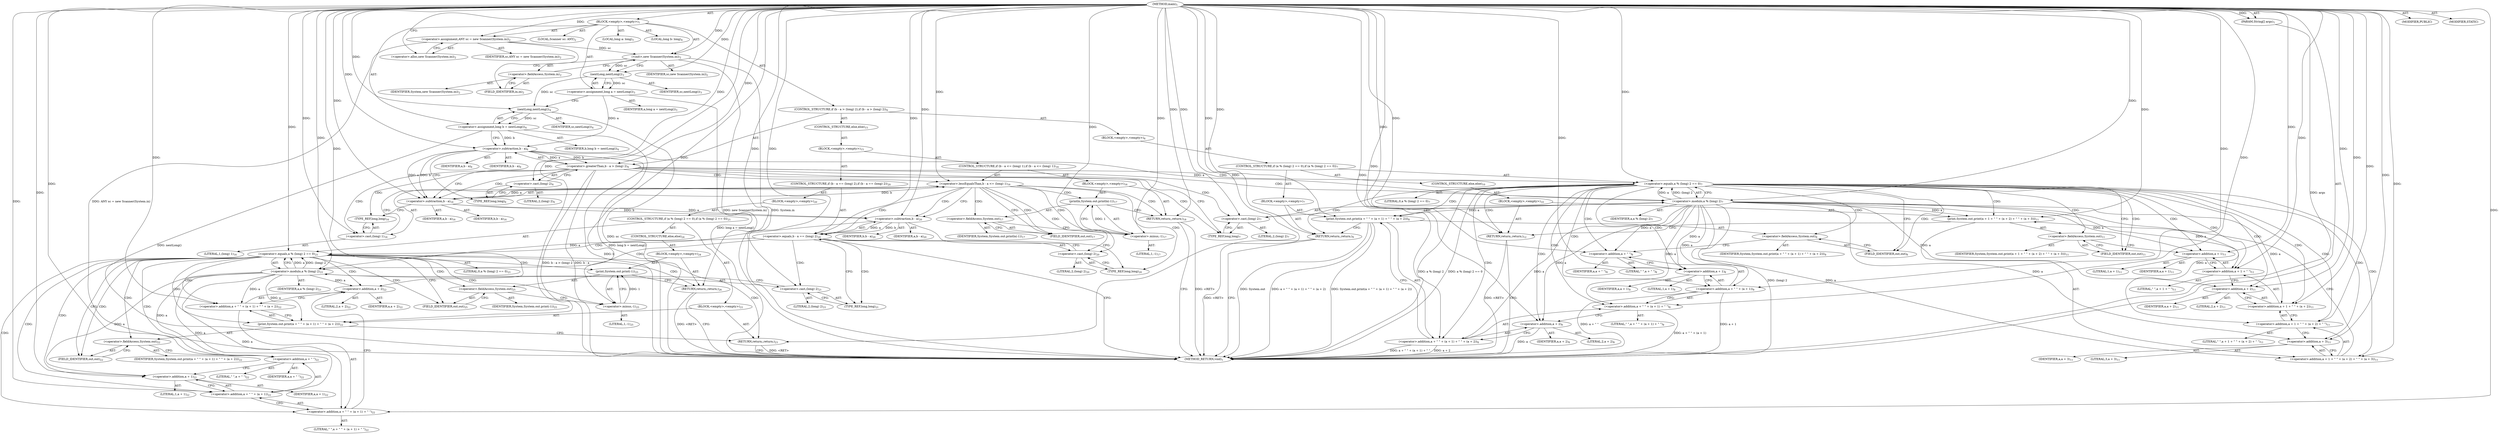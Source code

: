 digraph "main" {  
"19" [label = <(METHOD,main)<SUB>1</SUB>> ]
"20" [label = <(PARAM,String[] args)<SUB>1</SUB>> ]
"21" [label = <(BLOCK,&lt;empty&gt;,&lt;empty&gt;)<SUB>1</SUB>> ]
"4" [label = <(LOCAL,Scanner sc: ANY)<SUB>2</SUB>> ]
"22" [label = <(&lt;operator&gt;.assignment,ANY sc = new Scanner(System.in))<SUB>2</SUB>> ]
"23" [label = <(IDENTIFIER,sc,ANY sc = new Scanner(System.in))<SUB>2</SUB>> ]
"24" [label = <(&lt;operator&gt;.alloc,new Scanner(System.in))<SUB>2</SUB>> ]
"25" [label = <(&lt;init&gt;,new Scanner(System.in))<SUB>2</SUB>> ]
"3" [label = <(IDENTIFIER,sc,new Scanner(System.in))<SUB>2</SUB>> ]
"26" [label = <(&lt;operator&gt;.fieldAccess,System.in)<SUB>2</SUB>> ]
"27" [label = <(IDENTIFIER,System,new Scanner(System.in))<SUB>2</SUB>> ]
"28" [label = <(FIELD_IDENTIFIER,in,in)<SUB>2</SUB>> ]
"29" [label = <(LOCAL,long a: long)<SUB>3</SUB>> ]
"30" [label = <(&lt;operator&gt;.assignment,long a = nextLong())<SUB>3</SUB>> ]
"31" [label = <(IDENTIFIER,a,long a = nextLong())<SUB>3</SUB>> ]
"32" [label = <(nextLong,nextLong())<SUB>3</SUB>> ]
"33" [label = <(IDENTIFIER,sc,nextLong())<SUB>3</SUB>> ]
"34" [label = <(LOCAL,long b: long)<SUB>4</SUB>> ]
"35" [label = <(&lt;operator&gt;.assignment,long b = nextLong())<SUB>4</SUB>> ]
"36" [label = <(IDENTIFIER,b,long b = nextLong())<SUB>4</SUB>> ]
"37" [label = <(nextLong,nextLong())<SUB>4</SUB>> ]
"38" [label = <(IDENTIFIER,sc,nextLong())<SUB>4</SUB>> ]
"39" [label = <(CONTROL_STRUCTURE,if (b - a &gt; (long) 2),if (b - a &gt; (long) 2))<SUB>6</SUB>> ]
"40" [label = <(&lt;operator&gt;.greaterThan,b - a &gt; (long) 2)<SUB>6</SUB>> ]
"41" [label = <(&lt;operator&gt;.subtraction,b - a)<SUB>6</SUB>> ]
"42" [label = <(IDENTIFIER,b,b - a)<SUB>6</SUB>> ]
"43" [label = <(IDENTIFIER,a,b - a)<SUB>6</SUB>> ]
"44" [label = <(&lt;operator&gt;.cast,(long) 2)<SUB>6</SUB>> ]
"45" [label = <(TYPE_REF,long,long)<SUB>6</SUB>> ]
"46" [label = <(LITERAL,2,(long) 2)<SUB>6</SUB>> ]
"47" [label = <(BLOCK,&lt;empty&gt;,&lt;empty&gt;)<SUB>6</SUB>> ]
"48" [label = <(CONTROL_STRUCTURE,if (a % (long) 2 == 0),if (a % (long) 2 == 0))<SUB>7</SUB>> ]
"49" [label = <(&lt;operator&gt;.equals,a % (long) 2 == 0)<SUB>7</SUB>> ]
"50" [label = <(&lt;operator&gt;.modulo,a % (long) 2)<SUB>7</SUB>> ]
"51" [label = <(IDENTIFIER,a,a % (long) 2)<SUB>7</SUB>> ]
"52" [label = <(&lt;operator&gt;.cast,(long) 2)<SUB>7</SUB>> ]
"53" [label = <(TYPE_REF,long,long)<SUB>7</SUB>> ]
"54" [label = <(LITERAL,2,(long) 2)<SUB>7</SUB>> ]
"55" [label = <(LITERAL,0,a % (long) 2 == 0)<SUB>7</SUB>> ]
"56" [label = <(BLOCK,&lt;empty&gt;,&lt;empty&gt;)<SUB>7</SUB>> ]
"57" [label = <(print,System.out.print(a + &quot; &quot; + (a + 1) + &quot; &quot; + (a + 2)))<SUB>8</SUB>> ]
"58" [label = <(&lt;operator&gt;.fieldAccess,System.out)<SUB>8</SUB>> ]
"59" [label = <(IDENTIFIER,System,System.out.print(a + &quot; &quot; + (a + 1) + &quot; &quot; + (a + 2)))<SUB>8</SUB>> ]
"60" [label = <(FIELD_IDENTIFIER,out,out)<SUB>8</SUB>> ]
"61" [label = <(&lt;operator&gt;.addition,a + &quot; &quot; + (a + 1) + &quot; &quot; + (a + 2))<SUB>8</SUB>> ]
"62" [label = <(&lt;operator&gt;.addition,a + &quot; &quot; + (a + 1) + &quot; &quot;)<SUB>8</SUB>> ]
"63" [label = <(&lt;operator&gt;.addition,a + &quot; &quot; + (a + 1))<SUB>8</SUB>> ]
"64" [label = <(&lt;operator&gt;.addition,a + &quot; &quot;)<SUB>8</SUB>> ]
"65" [label = <(IDENTIFIER,a,a + &quot; &quot;)<SUB>8</SUB>> ]
"66" [label = <(LITERAL,&quot; &quot;,a + &quot; &quot;)<SUB>8</SUB>> ]
"67" [label = <(&lt;operator&gt;.addition,a + 1)<SUB>8</SUB>> ]
"68" [label = <(IDENTIFIER,a,a + 1)<SUB>8</SUB>> ]
"69" [label = <(LITERAL,1,a + 1)<SUB>8</SUB>> ]
"70" [label = <(LITERAL,&quot; &quot;,a + &quot; &quot; + (a + 1) + &quot; &quot;)<SUB>8</SUB>> ]
"71" [label = <(&lt;operator&gt;.addition,a + 2)<SUB>8</SUB>> ]
"72" [label = <(IDENTIFIER,a,a + 2)<SUB>8</SUB>> ]
"73" [label = <(LITERAL,2,a + 2)<SUB>8</SUB>> ]
"74" [label = <(RETURN,return;,return;)<SUB>9</SUB>> ]
"75" [label = <(CONTROL_STRUCTURE,else,else)<SUB>10</SUB>> ]
"76" [label = <(BLOCK,&lt;empty&gt;,&lt;empty&gt;)<SUB>10</SUB>> ]
"77" [label = <(print,System.out.print(a + 1 + &quot; &quot; + (a + 2) + &quot; &quot; + (a + 3)))<SUB>11</SUB>> ]
"78" [label = <(&lt;operator&gt;.fieldAccess,System.out)<SUB>11</SUB>> ]
"79" [label = <(IDENTIFIER,System,System.out.print(a + 1 + &quot; &quot; + (a + 2) + &quot; &quot; + (a + 3)))<SUB>11</SUB>> ]
"80" [label = <(FIELD_IDENTIFIER,out,out)<SUB>11</SUB>> ]
"81" [label = <(&lt;operator&gt;.addition,a + 1 + &quot; &quot; + (a + 2) + &quot; &quot; + (a + 3))<SUB>11</SUB>> ]
"82" [label = <(&lt;operator&gt;.addition,a + 1 + &quot; &quot; + (a + 2) + &quot; &quot;)<SUB>11</SUB>> ]
"83" [label = <(&lt;operator&gt;.addition,a + 1 + &quot; &quot; + (a + 2))<SUB>11</SUB>> ]
"84" [label = <(&lt;operator&gt;.addition,a + 1 + &quot; &quot;)<SUB>11</SUB>> ]
"85" [label = <(&lt;operator&gt;.addition,a + 1)<SUB>11</SUB>> ]
"86" [label = <(IDENTIFIER,a,a + 1)<SUB>11</SUB>> ]
"87" [label = <(LITERAL,1,a + 1)<SUB>11</SUB>> ]
"88" [label = <(LITERAL,&quot; &quot;,a + 1 + &quot; &quot;)<SUB>11</SUB>> ]
"89" [label = <(&lt;operator&gt;.addition,a + 2)<SUB>11</SUB>> ]
"90" [label = <(IDENTIFIER,a,a + 2)<SUB>11</SUB>> ]
"91" [label = <(LITERAL,2,a + 2)<SUB>11</SUB>> ]
"92" [label = <(LITERAL,&quot; &quot;,a + 1 + &quot; &quot; + (a + 2) + &quot; &quot;)<SUB>11</SUB>> ]
"93" [label = <(&lt;operator&gt;.addition,a + 3)<SUB>11</SUB>> ]
"94" [label = <(IDENTIFIER,a,a + 3)<SUB>11</SUB>> ]
"95" [label = <(LITERAL,3,a + 3)<SUB>11</SUB>> ]
"96" [label = <(RETURN,return;,return;)<SUB>12</SUB>> ]
"97" [label = <(CONTROL_STRUCTURE,else,else)<SUB>15</SUB>> ]
"98" [label = <(BLOCK,&lt;empty&gt;,&lt;empty&gt;)<SUB>15</SUB>> ]
"99" [label = <(CONTROL_STRUCTURE,if (b - a &lt;= (long) 1),if (b - a &lt;= (long) 1))<SUB>16</SUB>> ]
"100" [label = <(&lt;operator&gt;.lessEqualsThan,b - a &lt;= (long) 1)<SUB>16</SUB>> ]
"101" [label = <(&lt;operator&gt;.subtraction,b - a)<SUB>16</SUB>> ]
"102" [label = <(IDENTIFIER,b,b - a)<SUB>16</SUB>> ]
"103" [label = <(IDENTIFIER,a,b - a)<SUB>16</SUB>> ]
"104" [label = <(&lt;operator&gt;.cast,(long) 1)<SUB>16</SUB>> ]
"105" [label = <(TYPE_REF,long,long)<SUB>16</SUB>> ]
"106" [label = <(LITERAL,1,(long) 1)<SUB>16</SUB>> ]
"107" [label = <(BLOCK,&lt;empty&gt;,&lt;empty&gt;)<SUB>16</SUB>> ]
"108" [label = <(println,System.out.println(-1))<SUB>17</SUB>> ]
"109" [label = <(&lt;operator&gt;.fieldAccess,System.out)<SUB>17</SUB>> ]
"110" [label = <(IDENTIFIER,System,System.out.println(-1))<SUB>17</SUB>> ]
"111" [label = <(FIELD_IDENTIFIER,out,out)<SUB>17</SUB>> ]
"112" [label = <(&lt;operator&gt;.minus,-1)<SUB>17</SUB>> ]
"113" [label = <(LITERAL,1,-1)<SUB>17</SUB>> ]
"114" [label = <(RETURN,return;,return;)<SUB>18</SUB>> ]
"115" [label = <(CONTROL_STRUCTURE,if (b - a == (long) 2),if (b - a == (long) 2))<SUB>20</SUB>> ]
"116" [label = <(&lt;operator&gt;.equals,b - a == (long) 2)<SUB>20</SUB>> ]
"117" [label = <(&lt;operator&gt;.subtraction,b - a)<SUB>20</SUB>> ]
"118" [label = <(IDENTIFIER,b,b - a)<SUB>20</SUB>> ]
"119" [label = <(IDENTIFIER,a,b - a)<SUB>20</SUB>> ]
"120" [label = <(&lt;operator&gt;.cast,(long) 2)<SUB>20</SUB>> ]
"121" [label = <(TYPE_REF,long,long)<SUB>20</SUB>> ]
"122" [label = <(LITERAL,2,(long) 2)<SUB>20</SUB>> ]
"123" [label = <(BLOCK,&lt;empty&gt;,&lt;empty&gt;)<SUB>20</SUB>> ]
"124" [label = <(CONTROL_STRUCTURE,if (a % (long) 2 == 0),if (a % (long) 2 == 0))<SUB>21</SUB>> ]
"125" [label = <(&lt;operator&gt;.equals,a % (long) 2 == 0)<SUB>21</SUB>> ]
"126" [label = <(&lt;operator&gt;.modulo,a % (long) 2)<SUB>21</SUB>> ]
"127" [label = <(IDENTIFIER,a,a % (long) 2)<SUB>21</SUB>> ]
"128" [label = <(&lt;operator&gt;.cast,(long) 2)<SUB>21</SUB>> ]
"129" [label = <(TYPE_REF,long,long)<SUB>21</SUB>> ]
"130" [label = <(LITERAL,2,(long) 2)<SUB>21</SUB>> ]
"131" [label = <(LITERAL,0,a % (long) 2 == 0)<SUB>21</SUB>> ]
"132" [label = <(BLOCK,&lt;empty&gt;,&lt;empty&gt;)<SUB>21</SUB>> ]
"133" [label = <(print,System.out.print(a + &quot; &quot; + (a + 1) + &quot; &quot; + (a + 2)))<SUB>22</SUB>> ]
"134" [label = <(&lt;operator&gt;.fieldAccess,System.out)<SUB>22</SUB>> ]
"135" [label = <(IDENTIFIER,System,System.out.print(a + &quot; &quot; + (a + 1) + &quot; &quot; + (a + 2)))<SUB>22</SUB>> ]
"136" [label = <(FIELD_IDENTIFIER,out,out)<SUB>22</SUB>> ]
"137" [label = <(&lt;operator&gt;.addition,a + &quot; &quot; + (a + 1) + &quot; &quot; + (a + 2))<SUB>22</SUB>> ]
"138" [label = <(&lt;operator&gt;.addition,a + &quot; &quot; + (a + 1) + &quot; &quot;)<SUB>22</SUB>> ]
"139" [label = <(&lt;operator&gt;.addition,a + &quot; &quot; + (a + 1))<SUB>22</SUB>> ]
"140" [label = <(&lt;operator&gt;.addition,a + &quot; &quot;)<SUB>22</SUB>> ]
"141" [label = <(IDENTIFIER,a,a + &quot; &quot;)<SUB>22</SUB>> ]
"142" [label = <(LITERAL,&quot; &quot;,a + &quot; &quot;)<SUB>22</SUB>> ]
"143" [label = <(&lt;operator&gt;.addition,a + 1)<SUB>22</SUB>> ]
"144" [label = <(IDENTIFIER,a,a + 1)<SUB>22</SUB>> ]
"145" [label = <(LITERAL,1,a + 1)<SUB>22</SUB>> ]
"146" [label = <(LITERAL,&quot; &quot;,a + &quot; &quot; + (a + 1) + &quot; &quot;)<SUB>22</SUB>> ]
"147" [label = <(&lt;operator&gt;.addition,a + 2)<SUB>22</SUB>> ]
"148" [label = <(IDENTIFIER,a,a + 2)<SUB>22</SUB>> ]
"149" [label = <(LITERAL,2,a + 2)<SUB>22</SUB>> ]
"150" [label = <(RETURN,return;,return;)<SUB>23</SUB>> ]
"151" [label = <(CONTROL_STRUCTURE,else,else)<SUB>24</SUB>> ]
"152" [label = <(BLOCK,&lt;empty&gt;,&lt;empty&gt;)<SUB>24</SUB>> ]
"153" [label = <(print,System.out.print(-1))<SUB>25</SUB>> ]
"154" [label = <(&lt;operator&gt;.fieldAccess,System.out)<SUB>25</SUB>> ]
"155" [label = <(IDENTIFIER,System,System.out.print(-1))<SUB>25</SUB>> ]
"156" [label = <(FIELD_IDENTIFIER,out,out)<SUB>25</SUB>> ]
"157" [label = <(&lt;operator&gt;.minus,-1)<SUB>25</SUB>> ]
"158" [label = <(LITERAL,1,-1)<SUB>25</SUB>> ]
"159" [label = <(RETURN,return;,return;)<SUB>26</SUB>> ]
"160" [label = <(MODIFIER,PUBLIC)> ]
"161" [label = <(MODIFIER,STATIC)> ]
"162" [label = <(METHOD_RETURN,void)<SUB>1</SUB>> ]
  "19" -> "20"  [ label = "AST: "] 
  "19" -> "21"  [ label = "AST: "] 
  "19" -> "160"  [ label = "AST: "] 
  "19" -> "161"  [ label = "AST: "] 
  "19" -> "162"  [ label = "AST: "] 
  "21" -> "4"  [ label = "AST: "] 
  "21" -> "22"  [ label = "AST: "] 
  "21" -> "25"  [ label = "AST: "] 
  "21" -> "29"  [ label = "AST: "] 
  "21" -> "30"  [ label = "AST: "] 
  "21" -> "34"  [ label = "AST: "] 
  "21" -> "35"  [ label = "AST: "] 
  "21" -> "39"  [ label = "AST: "] 
  "22" -> "23"  [ label = "AST: "] 
  "22" -> "24"  [ label = "AST: "] 
  "25" -> "3"  [ label = "AST: "] 
  "25" -> "26"  [ label = "AST: "] 
  "26" -> "27"  [ label = "AST: "] 
  "26" -> "28"  [ label = "AST: "] 
  "30" -> "31"  [ label = "AST: "] 
  "30" -> "32"  [ label = "AST: "] 
  "32" -> "33"  [ label = "AST: "] 
  "35" -> "36"  [ label = "AST: "] 
  "35" -> "37"  [ label = "AST: "] 
  "37" -> "38"  [ label = "AST: "] 
  "39" -> "40"  [ label = "AST: "] 
  "39" -> "47"  [ label = "AST: "] 
  "39" -> "97"  [ label = "AST: "] 
  "40" -> "41"  [ label = "AST: "] 
  "40" -> "44"  [ label = "AST: "] 
  "41" -> "42"  [ label = "AST: "] 
  "41" -> "43"  [ label = "AST: "] 
  "44" -> "45"  [ label = "AST: "] 
  "44" -> "46"  [ label = "AST: "] 
  "47" -> "48"  [ label = "AST: "] 
  "48" -> "49"  [ label = "AST: "] 
  "48" -> "56"  [ label = "AST: "] 
  "48" -> "75"  [ label = "AST: "] 
  "49" -> "50"  [ label = "AST: "] 
  "49" -> "55"  [ label = "AST: "] 
  "50" -> "51"  [ label = "AST: "] 
  "50" -> "52"  [ label = "AST: "] 
  "52" -> "53"  [ label = "AST: "] 
  "52" -> "54"  [ label = "AST: "] 
  "56" -> "57"  [ label = "AST: "] 
  "56" -> "74"  [ label = "AST: "] 
  "57" -> "58"  [ label = "AST: "] 
  "57" -> "61"  [ label = "AST: "] 
  "58" -> "59"  [ label = "AST: "] 
  "58" -> "60"  [ label = "AST: "] 
  "61" -> "62"  [ label = "AST: "] 
  "61" -> "71"  [ label = "AST: "] 
  "62" -> "63"  [ label = "AST: "] 
  "62" -> "70"  [ label = "AST: "] 
  "63" -> "64"  [ label = "AST: "] 
  "63" -> "67"  [ label = "AST: "] 
  "64" -> "65"  [ label = "AST: "] 
  "64" -> "66"  [ label = "AST: "] 
  "67" -> "68"  [ label = "AST: "] 
  "67" -> "69"  [ label = "AST: "] 
  "71" -> "72"  [ label = "AST: "] 
  "71" -> "73"  [ label = "AST: "] 
  "75" -> "76"  [ label = "AST: "] 
  "76" -> "77"  [ label = "AST: "] 
  "76" -> "96"  [ label = "AST: "] 
  "77" -> "78"  [ label = "AST: "] 
  "77" -> "81"  [ label = "AST: "] 
  "78" -> "79"  [ label = "AST: "] 
  "78" -> "80"  [ label = "AST: "] 
  "81" -> "82"  [ label = "AST: "] 
  "81" -> "93"  [ label = "AST: "] 
  "82" -> "83"  [ label = "AST: "] 
  "82" -> "92"  [ label = "AST: "] 
  "83" -> "84"  [ label = "AST: "] 
  "83" -> "89"  [ label = "AST: "] 
  "84" -> "85"  [ label = "AST: "] 
  "84" -> "88"  [ label = "AST: "] 
  "85" -> "86"  [ label = "AST: "] 
  "85" -> "87"  [ label = "AST: "] 
  "89" -> "90"  [ label = "AST: "] 
  "89" -> "91"  [ label = "AST: "] 
  "93" -> "94"  [ label = "AST: "] 
  "93" -> "95"  [ label = "AST: "] 
  "97" -> "98"  [ label = "AST: "] 
  "98" -> "99"  [ label = "AST: "] 
  "98" -> "115"  [ label = "AST: "] 
  "99" -> "100"  [ label = "AST: "] 
  "99" -> "107"  [ label = "AST: "] 
  "100" -> "101"  [ label = "AST: "] 
  "100" -> "104"  [ label = "AST: "] 
  "101" -> "102"  [ label = "AST: "] 
  "101" -> "103"  [ label = "AST: "] 
  "104" -> "105"  [ label = "AST: "] 
  "104" -> "106"  [ label = "AST: "] 
  "107" -> "108"  [ label = "AST: "] 
  "107" -> "114"  [ label = "AST: "] 
  "108" -> "109"  [ label = "AST: "] 
  "108" -> "112"  [ label = "AST: "] 
  "109" -> "110"  [ label = "AST: "] 
  "109" -> "111"  [ label = "AST: "] 
  "112" -> "113"  [ label = "AST: "] 
  "115" -> "116"  [ label = "AST: "] 
  "115" -> "123"  [ label = "AST: "] 
  "116" -> "117"  [ label = "AST: "] 
  "116" -> "120"  [ label = "AST: "] 
  "117" -> "118"  [ label = "AST: "] 
  "117" -> "119"  [ label = "AST: "] 
  "120" -> "121"  [ label = "AST: "] 
  "120" -> "122"  [ label = "AST: "] 
  "123" -> "124"  [ label = "AST: "] 
  "124" -> "125"  [ label = "AST: "] 
  "124" -> "132"  [ label = "AST: "] 
  "124" -> "151"  [ label = "AST: "] 
  "125" -> "126"  [ label = "AST: "] 
  "125" -> "131"  [ label = "AST: "] 
  "126" -> "127"  [ label = "AST: "] 
  "126" -> "128"  [ label = "AST: "] 
  "128" -> "129"  [ label = "AST: "] 
  "128" -> "130"  [ label = "AST: "] 
  "132" -> "133"  [ label = "AST: "] 
  "132" -> "150"  [ label = "AST: "] 
  "133" -> "134"  [ label = "AST: "] 
  "133" -> "137"  [ label = "AST: "] 
  "134" -> "135"  [ label = "AST: "] 
  "134" -> "136"  [ label = "AST: "] 
  "137" -> "138"  [ label = "AST: "] 
  "137" -> "147"  [ label = "AST: "] 
  "138" -> "139"  [ label = "AST: "] 
  "138" -> "146"  [ label = "AST: "] 
  "139" -> "140"  [ label = "AST: "] 
  "139" -> "143"  [ label = "AST: "] 
  "140" -> "141"  [ label = "AST: "] 
  "140" -> "142"  [ label = "AST: "] 
  "143" -> "144"  [ label = "AST: "] 
  "143" -> "145"  [ label = "AST: "] 
  "147" -> "148"  [ label = "AST: "] 
  "147" -> "149"  [ label = "AST: "] 
  "151" -> "152"  [ label = "AST: "] 
  "152" -> "153"  [ label = "AST: "] 
  "152" -> "159"  [ label = "AST: "] 
  "153" -> "154"  [ label = "AST: "] 
  "153" -> "157"  [ label = "AST: "] 
  "154" -> "155"  [ label = "AST: "] 
  "154" -> "156"  [ label = "AST: "] 
  "157" -> "158"  [ label = "AST: "] 
  "22" -> "28"  [ label = "CFG: "] 
  "25" -> "32"  [ label = "CFG: "] 
  "30" -> "37"  [ label = "CFG: "] 
  "35" -> "41"  [ label = "CFG: "] 
  "24" -> "22"  [ label = "CFG: "] 
  "26" -> "25"  [ label = "CFG: "] 
  "32" -> "30"  [ label = "CFG: "] 
  "37" -> "35"  [ label = "CFG: "] 
  "40" -> "53"  [ label = "CFG: "] 
  "40" -> "101"  [ label = "CFG: "] 
  "28" -> "26"  [ label = "CFG: "] 
  "41" -> "45"  [ label = "CFG: "] 
  "44" -> "40"  [ label = "CFG: "] 
  "45" -> "44"  [ label = "CFG: "] 
  "49" -> "60"  [ label = "CFG: "] 
  "49" -> "80"  [ label = "CFG: "] 
  "50" -> "49"  [ label = "CFG: "] 
  "57" -> "74"  [ label = "CFG: "] 
  "74" -> "162"  [ label = "CFG: "] 
  "100" -> "111"  [ label = "CFG: "] 
  "100" -> "117"  [ label = "CFG: "] 
  "116" -> "162"  [ label = "CFG: "] 
  "116" -> "129"  [ label = "CFG: "] 
  "52" -> "50"  [ label = "CFG: "] 
  "58" -> "64"  [ label = "CFG: "] 
  "61" -> "57"  [ label = "CFG: "] 
  "77" -> "96"  [ label = "CFG: "] 
  "96" -> "162"  [ label = "CFG: "] 
  "101" -> "105"  [ label = "CFG: "] 
  "104" -> "100"  [ label = "CFG: "] 
  "108" -> "114"  [ label = "CFG: "] 
  "114" -> "162"  [ label = "CFG: "] 
  "117" -> "121"  [ label = "CFG: "] 
  "120" -> "116"  [ label = "CFG: "] 
  "53" -> "52"  [ label = "CFG: "] 
  "60" -> "58"  [ label = "CFG: "] 
  "62" -> "71"  [ label = "CFG: "] 
  "71" -> "61"  [ label = "CFG: "] 
  "78" -> "85"  [ label = "CFG: "] 
  "81" -> "77"  [ label = "CFG: "] 
  "105" -> "104"  [ label = "CFG: "] 
  "109" -> "112"  [ label = "CFG: "] 
  "112" -> "108"  [ label = "CFG: "] 
  "121" -> "120"  [ label = "CFG: "] 
  "125" -> "136"  [ label = "CFG: "] 
  "125" -> "156"  [ label = "CFG: "] 
  "63" -> "62"  [ label = "CFG: "] 
  "80" -> "78"  [ label = "CFG: "] 
  "82" -> "93"  [ label = "CFG: "] 
  "93" -> "81"  [ label = "CFG: "] 
  "111" -> "109"  [ label = "CFG: "] 
  "126" -> "125"  [ label = "CFG: "] 
  "133" -> "150"  [ label = "CFG: "] 
  "150" -> "162"  [ label = "CFG: "] 
  "64" -> "67"  [ label = "CFG: "] 
  "67" -> "63"  [ label = "CFG: "] 
  "83" -> "82"  [ label = "CFG: "] 
  "128" -> "126"  [ label = "CFG: "] 
  "134" -> "140"  [ label = "CFG: "] 
  "137" -> "133"  [ label = "CFG: "] 
  "153" -> "159"  [ label = "CFG: "] 
  "159" -> "162"  [ label = "CFG: "] 
  "84" -> "89"  [ label = "CFG: "] 
  "89" -> "83"  [ label = "CFG: "] 
  "129" -> "128"  [ label = "CFG: "] 
  "136" -> "134"  [ label = "CFG: "] 
  "138" -> "147"  [ label = "CFG: "] 
  "147" -> "137"  [ label = "CFG: "] 
  "154" -> "157"  [ label = "CFG: "] 
  "157" -> "153"  [ label = "CFG: "] 
  "85" -> "84"  [ label = "CFG: "] 
  "139" -> "138"  [ label = "CFG: "] 
  "156" -> "154"  [ label = "CFG: "] 
  "140" -> "143"  [ label = "CFG: "] 
  "143" -> "139"  [ label = "CFG: "] 
  "19" -> "24"  [ label = "CFG: "] 
  "74" -> "162"  [ label = "DDG: &lt;RET&gt;"] 
  "96" -> "162"  [ label = "DDG: &lt;RET&gt;"] 
  "150" -> "162"  [ label = "DDG: &lt;RET&gt;"] 
  "114" -> "162"  [ label = "DDG: &lt;RET&gt;"] 
  "159" -> "162"  [ label = "DDG: &lt;RET&gt;"] 
  "20" -> "162"  [ label = "DDG: args"] 
  "22" -> "162"  [ label = "DDG: ANY sc = new Scanner(System.in)"] 
  "25" -> "162"  [ label = "DDG: System.in"] 
  "25" -> "162"  [ label = "DDG: new Scanner(System.in)"] 
  "30" -> "162"  [ label = "DDG: long a = nextLong()"] 
  "37" -> "162"  [ label = "DDG: sc"] 
  "35" -> "162"  [ label = "DDG: nextLong()"] 
  "35" -> "162"  [ label = "DDG: long b = nextLong()"] 
  "41" -> "162"  [ label = "DDG: b"] 
  "40" -> "162"  [ label = "DDG: b - a"] 
  "40" -> "162"  [ label = "DDG: b - a &gt; (long) 2"] 
  "50" -> "162"  [ label = "DDG: (long) 2"] 
  "49" -> "162"  [ label = "DDG: a % (long) 2"] 
  "49" -> "162"  [ label = "DDG: a % (long) 2 == 0"] 
  "57" -> "162"  [ label = "DDG: System.out"] 
  "63" -> "162"  [ label = "DDG: a + &quot; &quot;"] 
  "63" -> "162"  [ label = "DDG: a + 1"] 
  "62" -> "162"  [ label = "DDG: a + &quot; &quot; + (a + 1)"] 
  "61" -> "162"  [ label = "DDG: a + &quot; &quot; + (a + 1) + &quot; &quot;"] 
  "71" -> "162"  [ label = "DDG: a"] 
  "61" -> "162"  [ label = "DDG: a + 2"] 
  "57" -> "162"  [ label = "DDG: a + &quot; &quot; + (a + 1) + &quot; &quot; + (a + 2)"] 
  "57" -> "162"  [ label = "DDG: System.out.print(a + &quot; &quot; + (a + 1) + &quot; &quot; + (a + 2))"] 
  "19" -> "20"  [ label = "DDG: "] 
  "19" -> "22"  [ label = "DDG: "] 
  "32" -> "30"  [ label = "DDG: sc"] 
  "37" -> "35"  [ label = "DDG: sc"] 
  "22" -> "25"  [ label = "DDG: sc"] 
  "19" -> "25"  [ label = "DDG: "] 
  "25" -> "32"  [ label = "DDG: sc"] 
  "19" -> "32"  [ label = "DDG: "] 
  "32" -> "37"  [ label = "DDG: sc"] 
  "19" -> "37"  [ label = "DDG: "] 
  "41" -> "40"  [ label = "DDG: b"] 
  "41" -> "40"  [ label = "DDG: a"] 
  "19" -> "40"  [ label = "DDG: "] 
  "35" -> "41"  [ label = "DDG: b"] 
  "19" -> "41"  [ label = "DDG: "] 
  "30" -> "41"  [ label = "DDG: a"] 
  "19" -> "44"  [ label = "DDG: "] 
  "50" -> "49"  [ label = "DDG: a"] 
  "50" -> "49"  [ label = "DDG: (long) 2"] 
  "19" -> "49"  [ label = "DDG: "] 
  "19" -> "74"  [ label = "DDG: "] 
  "41" -> "50"  [ label = "DDG: a"] 
  "19" -> "50"  [ label = "DDG: "] 
  "50" -> "57"  [ label = "DDG: a"] 
  "19" -> "57"  [ label = "DDG: "] 
  "19" -> "96"  [ label = "DDG: "] 
  "101" -> "100"  [ label = "DDG: b"] 
  "101" -> "100"  [ label = "DDG: a"] 
  "19" -> "100"  [ label = "DDG: "] 
  "19" -> "114"  [ label = "DDG: "] 
  "117" -> "116"  [ label = "DDG: b"] 
  "117" -> "116"  [ label = "DDG: a"] 
  "19" -> "116"  [ label = "DDG: "] 
  "19" -> "52"  [ label = "DDG: "] 
  "50" -> "61"  [ label = "DDG: a"] 
  "19" -> "61"  [ label = "DDG: "] 
  "50" -> "77"  [ label = "DDG: a"] 
  "19" -> "77"  [ label = "DDG: "] 
  "41" -> "101"  [ label = "DDG: b"] 
  "19" -> "101"  [ label = "DDG: "] 
  "41" -> "101"  [ label = "DDG: a"] 
  "19" -> "104"  [ label = "DDG: "] 
  "112" -> "108"  [ label = "DDG: 1"] 
  "101" -> "117"  [ label = "DDG: b"] 
  "19" -> "117"  [ label = "DDG: "] 
  "101" -> "117"  [ label = "DDG: a"] 
  "19" -> "120"  [ label = "DDG: "] 
  "50" -> "62"  [ label = "DDG: a"] 
  "19" -> "62"  [ label = "DDG: "] 
  "19" -> "71"  [ label = "DDG: "] 
  "50" -> "71"  [ label = "DDG: a"] 
  "50" -> "81"  [ label = "DDG: a"] 
  "19" -> "81"  [ label = "DDG: "] 
  "19" -> "112"  [ label = "DDG: "] 
  "126" -> "125"  [ label = "DDG: a"] 
  "126" -> "125"  [ label = "DDG: (long) 2"] 
  "19" -> "125"  [ label = "DDG: "] 
  "19" -> "150"  [ label = "DDG: "] 
  "50" -> "63"  [ label = "DDG: a"] 
  "19" -> "63"  [ label = "DDG: "] 
  "50" -> "82"  [ label = "DDG: a"] 
  "19" -> "82"  [ label = "DDG: "] 
  "19" -> "93"  [ label = "DDG: "] 
  "50" -> "93"  [ label = "DDG: a"] 
  "117" -> "126"  [ label = "DDG: a"] 
  "19" -> "126"  [ label = "DDG: "] 
  "126" -> "133"  [ label = "DDG: a"] 
  "19" -> "133"  [ label = "DDG: "] 
  "19" -> "159"  [ label = "DDG: "] 
  "50" -> "64"  [ label = "DDG: a"] 
  "19" -> "64"  [ label = "DDG: "] 
  "19" -> "67"  [ label = "DDG: "] 
  "50" -> "67"  [ label = "DDG: a"] 
  "50" -> "83"  [ label = "DDG: a"] 
  "19" -> "83"  [ label = "DDG: "] 
  "19" -> "128"  [ label = "DDG: "] 
  "126" -> "137"  [ label = "DDG: a"] 
  "19" -> "137"  [ label = "DDG: "] 
  "157" -> "153"  [ label = "DDG: 1"] 
  "50" -> "84"  [ label = "DDG: a"] 
  "19" -> "84"  [ label = "DDG: "] 
  "19" -> "89"  [ label = "DDG: "] 
  "50" -> "89"  [ label = "DDG: a"] 
  "126" -> "138"  [ label = "DDG: a"] 
  "19" -> "138"  [ label = "DDG: "] 
  "19" -> "147"  [ label = "DDG: "] 
  "126" -> "147"  [ label = "DDG: a"] 
  "19" -> "157"  [ label = "DDG: "] 
  "50" -> "85"  [ label = "DDG: a"] 
  "19" -> "85"  [ label = "DDG: "] 
  "126" -> "139"  [ label = "DDG: a"] 
  "19" -> "139"  [ label = "DDG: "] 
  "126" -> "140"  [ label = "DDG: a"] 
  "19" -> "140"  [ label = "DDG: "] 
  "19" -> "143"  [ label = "DDG: "] 
  "126" -> "143"  [ label = "DDG: a"] 
  "40" -> "52"  [ label = "CDG: "] 
  "40" -> "104"  [ label = "CDG: "] 
  "40" -> "50"  [ label = "CDG: "] 
  "40" -> "101"  [ label = "CDG: "] 
  "40" -> "100"  [ label = "CDG: "] 
  "40" -> "49"  [ label = "CDG: "] 
  "40" -> "105"  [ label = "CDG: "] 
  "40" -> "53"  [ label = "CDG: "] 
  "49" -> "60"  [ label = "CDG: "] 
  "49" -> "96"  [ label = "CDG: "] 
  "49" -> "77"  [ label = "CDG: "] 
  "49" -> "64"  [ label = "CDG: "] 
  "49" -> "57"  [ label = "CDG: "] 
  "49" -> "81"  [ label = "CDG: "] 
  "49" -> "84"  [ label = "CDG: "] 
  "49" -> "85"  [ label = "CDG: "] 
  "49" -> "67"  [ label = "CDG: "] 
  "49" -> "74"  [ label = "CDG: "] 
  "49" -> "93"  [ label = "CDG: "] 
  "49" -> "80"  [ label = "CDG: "] 
  "49" -> "58"  [ label = "CDG: "] 
  "49" -> "61"  [ label = "CDG: "] 
  "49" -> "89"  [ label = "CDG: "] 
  "49" -> "82"  [ label = "CDG: "] 
  "49" -> "83"  [ label = "CDG: "] 
  "49" -> "71"  [ label = "CDG: "] 
  "49" -> "63"  [ label = "CDG: "] 
  "49" -> "78"  [ label = "CDG: "] 
  "49" -> "62"  [ label = "CDG: "] 
  "100" -> "120"  [ label = "CDG: "] 
  "100" -> "114"  [ label = "CDG: "] 
  "100" -> "121"  [ label = "CDG: "] 
  "100" -> "112"  [ label = "CDG: "] 
  "100" -> "108"  [ label = "CDG: "] 
  "100" -> "111"  [ label = "CDG: "] 
  "100" -> "116"  [ label = "CDG: "] 
  "100" -> "117"  [ label = "CDG: "] 
  "100" -> "109"  [ label = "CDG: "] 
  "116" -> "128"  [ label = "CDG: "] 
  "116" -> "129"  [ label = "CDG: "] 
  "116" -> "126"  [ label = "CDG: "] 
  "116" -> "125"  [ label = "CDG: "] 
  "125" -> "136"  [ label = "CDG: "] 
  "125" -> "154"  [ label = "CDG: "] 
  "125" -> "150"  [ label = "CDG: "] 
  "125" -> "153"  [ label = "CDG: "] 
  "125" -> "134"  [ label = "CDG: "] 
  "125" -> "138"  [ label = "CDG: "] 
  "125" -> "137"  [ label = "CDG: "] 
  "125" -> "139"  [ label = "CDG: "] 
  "125" -> "157"  [ label = "CDG: "] 
  "125" -> "159"  [ label = "CDG: "] 
  "125" -> "140"  [ label = "CDG: "] 
  "125" -> "143"  [ label = "CDG: "] 
  "125" -> "147"  [ label = "CDG: "] 
  "125" -> "156"  [ label = "CDG: "] 
  "125" -> "133"  [ label = "CDG: "] 
}
